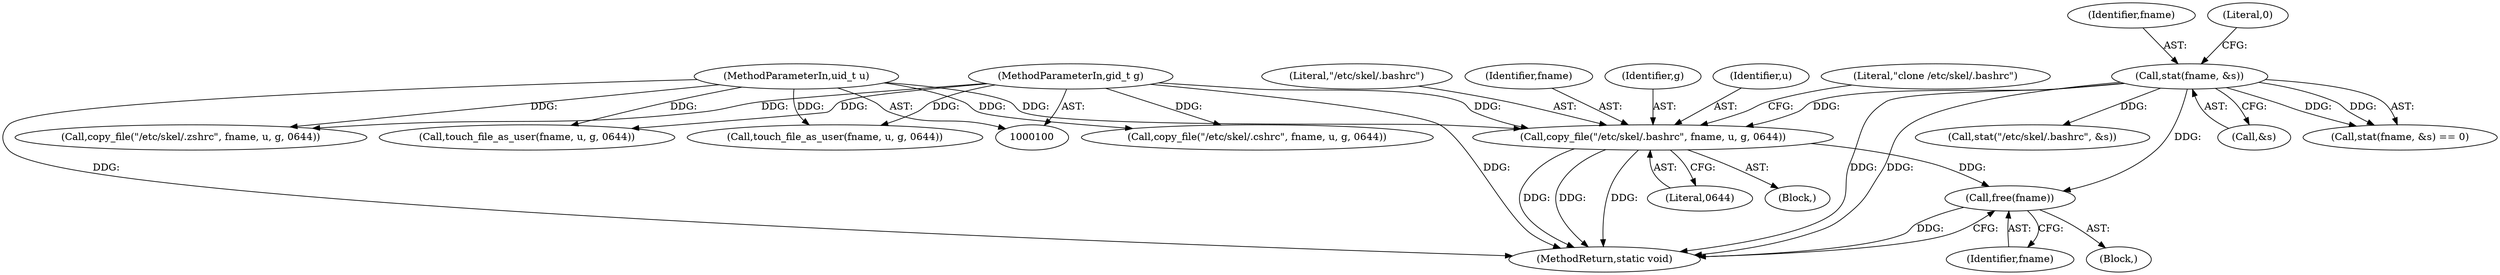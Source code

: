 digraph "0_firejail_38d418505e9ee2d326557e5639e8da49c298858f@API" {
"1000273" [label="(Call,free(fname))"];
"1000251" [label="(Call,stat(fname, &s))"];
"1000265" [label="(Call,copy_file(\"/etc/skel/.bashrc\", fname, u, g, 0644))"];
"1000102" [label="(MethodParameterIn,uid_t u)"];
"1000103" [label="(MethodParameterIn,gid_t g)"];
"1000265" [label="(Call,copy_file(\"/etc/skel/.bashrc\", fname, u, g, 0644))"];
"1000253" [label="(Call,&s)"];
"1000103" [label="(MethodParameterIn,gid_t g)"];
"1000250" [label="(Call,stat(fname, &s) == 0)"];
"1000252" [label="(Identifier,fname)"];
"1000267" [label="(Identifier,fname)"];
"1000269" [label="(Identifier,g)"];
"1000215" [label="(Call,copy_file(\"/etc/skel/.cshrc\", fname, u, g, 0644))"];
"1000154" [label="(Call,copy_file(\"/etc/skel/.zshrc\", fname, u, g, 0644))"];
"1000236" [label="(Block,)"];
"1000255" [label="(Literal,0)"];
"1000251" [label="(Call,stat(fname, &s))"];
"1000264" [label="(Block,)"];
"1000270" [label="(Literal,0644)"];
"1000273" [label="(Call,free(fname))"];
"1000164" [label="(Call,touch_file_as_user(fname, u, g, 0644))"];
"1000268" [label="(Identifier,u)"];
"1000272" [label="(Literal,\"clone /etc/skel/.bashrc\")"];
"1000275" [label="(MethodReturn,static void)"];
"1000274" [label="(Identifier,fname)"];
"1000266" [label="(Literal,\"/etc/skel/.bashrc\")"];
"1000102" [label="(MethodParameterIn,uid_t u)"];
"1000259" [label="(Call,stat(\"/etc/skel/.bashrc\", &s))"];
"1000225" [label="(Call,touch_file_as_user(fname, u, g, 0644))"];
"1000273" -> "1000236"  [label="AST: "];
"1000273" -> "1000274"  [label="CFG: "];
"1000274" -> "1000273"  [label="AST: "];
"1000275" -> "1000273"  [label="CFG: "];
"1000273" -> "1000275"  [label="DDG: "];
"1000251" -> "1000273"  [label="DDG: "];
"1000265" -> "1000273"  [label="DDG: "];
"1000251" -> "1000250"  [label="AST: "];
"1000251" -> "1000253"  [label="CFG: "];
"1000252" -> "1000251"  [label="AST: "];
"1000253" -> "1000251"  [label="AST: "];
"1000255" -> "1000251"  [label="CFG: "];
"1000251" -> "1000275"  [label="DDG: "];
"1000251" -> "1000275"  [label="DDG: "];
"1000251" -> "1000250"  [label="DDG: "];
"1000251" -> "1000250"  [label="DDG: "];
"1000251" -> "1000259"  [label="DDG: "];
"1000251" -> "1000265"  [label="DDG: "];
"1000265" -> "1000264"  [label="AST: "];
"1000265" -> "1000270"  [label="CFG: "];
"1000266" -> "1000265"  [label="AST: "];
"1000267" -> "1000265"  [label="AST: "];
"1000268" -> "1000265"  [label="AST: "];
"1000269" -> "1000265"  [label="AST: "];
"1000270" -> "1000265"  [label="AST: "];
"1000272" -> "1000265"  [label="CFG: "];
"1000265" -> "1000275"  [label="DDG: "];
"1000265" -> "1000275"  [label="DDG: "];
"1000265" -> "1000275"  [label="DDG: "];
"1000102" -> "1000265"  [label="DDG: "];
"1000103" -> "1000265"  [label="DDG: "];
"1000102" -> "1000100"  [label="AST: "];
"1000102" -> "1000275"  [label="DDG: "];
"1000102" -> "1000154"  [label="DDG: "];
"1000102" -> "1000164"  [label="DDG: "];
"1000102" -> "1000215"  [label="DDG: "];
"1000102" -> "1000225"  [label="DDG: "];
"1000103" -> "1000100"  [label="AST: "];
"1000103" -> "1000275"  [label="DDG: "];
"1000103" -> "1000154"  [label="DDG: "];
"1000103" -> "1000164"  [label="DDG: "];
"1000103" -> "1000215"  [label="DDG: "];
"1000103" -> "1000225"  [label="DDG: "];
}
